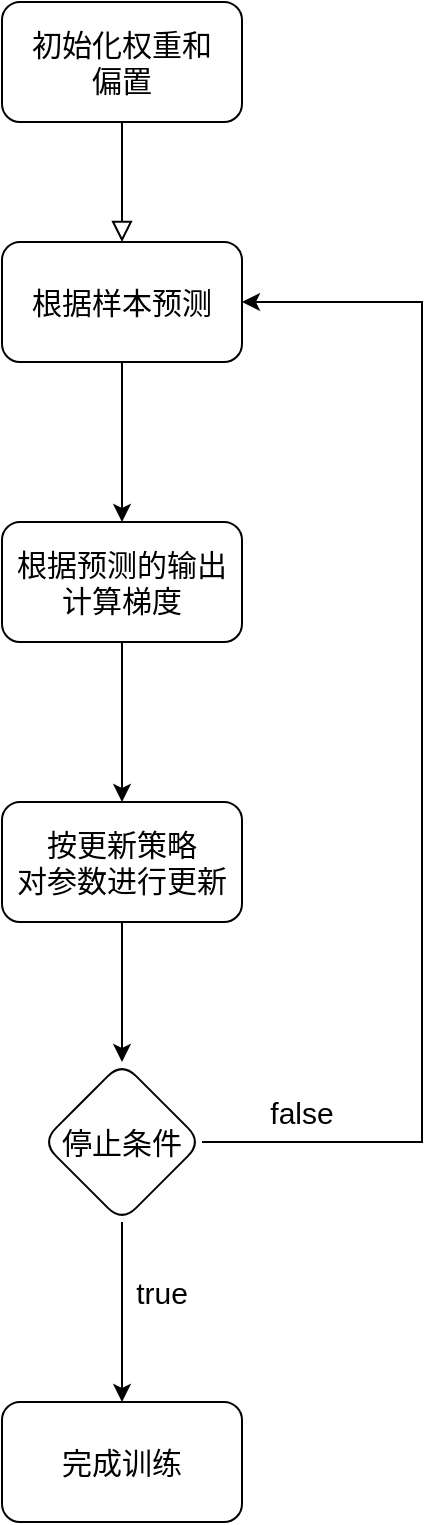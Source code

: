 <mxfile version="27.0.6">
  <diagram id="C5RBs43oDa-KdzZeNtuy" name="Page-1">
    <mxGraphModel dx="1042" dy="546" grid="1" gridSize="10" guides="1" tooltips="1" connect="1" arrows="1" fold="1" page="1" pageScale="1" pageWidth="827" pageHeight="1169" math="0" shadow="0">
      <root>
        <mxCell id="WIyWlLk6GJQsqaUBKTNV-0" />
        <mxCell id="WIyWlLk6GJQsqaUBKTNV-1" parent="WIyWlLk6GJQsqaUBKTNV-0" />
        <mxCell id="WIyWlLk6GJQsqaUBKTNV-2" value="" style="rounded=0;html=1;jettySize=auto;orthogonalLoop=1;fontSize=15;endArrow=block;endFill=0;endSize=8;strokeWidth=1;shadow=0;labelBackgroundColor=none;edgeStyle=orthogonalEdgeStyle;entryX=0.5;entryY=0;entryDx=0;entryDy=0;" parent="WIyWlLk6GJQsqaUBKTNV-1" source="WIyWlLk6GJQsqaUBKTNV-3" target="k8kpFUIwASpTii1pai5c-0" edge="1">
          <mxGeometry relative="1" as="geometry">
            <mxPoint x="220" y="170" as="targetPoint" />
          </mxGeometry>
        </mxCell>
        <mxCell id="WIyWlLk6GJQsqaUBKTNV-3" value="初始化权重和&lt;div&gt;偏置&lt;/div&gt;" style="rounded=1;whiteSpace=wrap;html=1;fontSize=15;glass=0;strokeWidth=1;shadow=0;" parent="WIyWlLk6GJQsqaUBKTNV-1" vertex="1">
          <mxGeometry x="160" y="80" width="120" height="60" as="geometry" />
        </mxCell>
        <mxCell id="k8kpFUIwASpTii1pai5c-2" value="" style="edgeStyle=orthogonalEdgeStyle;rounded=0;orthogonalLoop=1;jettySize=auto;html=1;fontSize=15;" parent="WIyWlLk6GJQsqaUBKTNV-1" source="k8kpFUIwASpTii1pai5c-0" target="k8kpFUIwASpTii1pai5c-1" edge="1">
          <mxGeometry relative="1" as="geometry" />
        </mxCell>
        <mxCell id="k8kpFUIwASpTii1pai5c-0" value="&lt;font style=&quot;vertical-align: inherit;&quot;&gt;&lt;font style=&quot;vertical-align: inherit;&quot;&gt;根据样本预测&lt;/font&gt;&lt;/font&gt;" style="rounded=1;whiteSpace=wrap;html=1;fontSize=15;" parent="WIyWlLk6GJQsqaUBKTNV-1" vertex="1">
          <mxGeometry x="160" y="200" width="120" height="60" as="geometry" />
        </mxCell>
        <mxCell id="k8kpFUIwASpTii1pai5c-4" value="" style="edgeStyle=orthogonalEdgeStyle;rounded=0;orthogonalLoop=1;jettySize=auto;html=1;fontSize=15;" parent="WIyWlLk6GJQsqaUBKTNV-1" source="k8kpFUIwASpTii1pai5c-1" target="k8kpFUIwASpTii1pai5c-3" edge="1">
          <mxGeometry relative="1" as="geometry" />
        </mxCell>
        <mxCell id="k8kpFUIwASpTii1pai5c-1" value="根据预测的输出&lt;br&gt;计算梯度" style="whiteSpace=wrap;html=1;rounded=1;fontSize=15;" parent="WIyWlLk6GJQsqaUBKTNV-1" vertex="1">
          <mxGeometry x="160" y="340" width="120" height="60" as="geometry" />
        </mxCell>
        <mxCell id="k8kpFUIwASpTii1pai5c-6" value="" style="edgeStyle=orthogonalEdgeStyle;rounded=0;orthogonalLoop=1;jettySize=auto;html=1;fontSize=15;" parent="WIyWlLk6GJQsqaUBKTNV-1" source="k8kpFUIwASpTii1pai5c-3" target="k8kpFUIwASpTii1pai5c-5" edge="1">
          <mxGeometry relative="1" as="geometry" />
        </mxCell>
        <mxCell id="k8kpFUIwASpTii1pai5c-3" value="按更新策略&lt;div&gt;对参数进行更新&lt;/div&gt;" style="whiteSpace=wrap;html=1;rounded=1;fontSize=15;" parent="WIyWlLk6GJQsqaUBKTNV-1" vertex="1">
          <mxGeometry x="160" y="480" width="120" height="60" as="geometry" />
        </mxCell>
        <mxCell id="k8kpFUIwASpTii1pai5c-7" style="edgeStyle=orthogonalEdgeStyle;rounded=0;orthogonalLoop=1;jettySize=auto;html=1;entryX=1;entryY=0.5;entryDx=0;entryDy=0;fontSize=15;" parent="WIyWlLk6GJQsqaUBKTNV-1" source="k8kpFUIwASpTii1pai5c-5" target="k8kpFUIwASpTii1pai5c-0" edge="1">
          <mxGeometry relative="1" as="geometry">
            <Array as="points">
              <mxPoint x="370" y="650" />
              <mxPoint x="370" y="230" />
            </Array>
          </mxGeometry>
        </mxCell>
        <mxCell id="k8kpFUIwASpTii1pai5c-9" value="" style="edgeStyle=orthogonalEdgeStyle;rounded=0;orthogonalLoop=1;jettySize=auto;html=1;fontSize=15;" parent="WIyWlLk6GJQsqaUBKTNV-1" source="k8kpFUIwASpTii1pai5c-5" target="k8kpFUIwASpTii1pai5c-8" edge="1">
          <mxGeometry relative="1" as="geometry" />
        </mxCell>
        <mxCell id="k8kpFUIwASpTii1pai5c-5" value="停止条件" style="rhombus;whiteSpace=wrap;html=1;rounded=1;fontSize=15;" parent="WIyWlLk6GJQsqaUBKTNV-1" vertex="1">
          <mxGeometry x="180" y="610" width="80" height="80" as="geometry" />
        </mxCell>
        <mxCell id="k8kpFUIwASpTii1pai5c-8" value="完成训练" style="whiteSpace=wrap;html=1;rounded=1;fontSize=15;" parent="WIyWlLk6GJQsqaUBKTNV-1" vertex="1">
          <mxGeometry x="160" y="780" width="120" height="60" as="geometry" />
        </mxCell>
        <mxCell id="k8kpFUIwASpTii1pai5c-10" value="false" style="text;html=1;align=center;verticalAlign=middle;whiteSpace=wrap;rounded=0;fontSize=15;" parent="WIyWlLk6GJQsqaUBKTNV-1" vertex="1">
          <mxGeometry x="280" y="620" width="60" height="30" as="geometry" />
        </mxCell>
        <mxCell id="k8kpFUIwASpTii1pai5c-11" value="true" style="text;html=1;align=center;verticalAlign=middle;whiteSpace=wrap;rounded=0;fontSize=15;" parent="WIyWlLk6GJQsqaUBKTNV-1" vertex="1">
          <mxGeometry x="210" y="710" width="60" height="30" as="geometry" />
        </mxCell>
      </root>
    </mxGraphModel>
  </diagram>
</mxfile>
